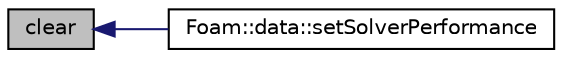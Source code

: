 digraph "clear"
{
  bgcolor="transparent";
  edge [fontname="Helvetica",fontsize="10",labelfontname="Helvetica",labelfontsize="10"];
  node [fontname="Helvetica",fontsize="10",shape=record];
  rankdir="LR";
  Node1 [label="clear",height=0.2,width=0.4,color="black", fillcolor="grey75", style="filled" fontcolor="black"];
  Node1 -> Node2 [dir="back",color="midnightblue",fontsize="10",style="solid",fontname="Helvetica"];
  Node2 [label="Foam::data::setSolverPerformance",height=0.2,width=0.4,color="black",URL="$classFoam_1_1data.html#ae586809c6cf4869ece5b3fe6d9d736f5",tooltip="Add/set the solverPerformance entry for the named field. "];
}
